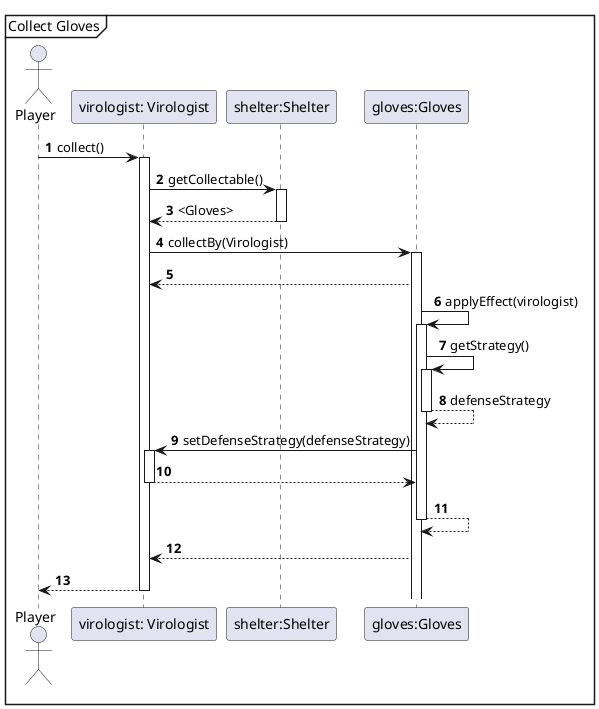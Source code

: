 @startuml
'https://plantuml.com/sequence-diagram

autonumber

mainframe Collect Gloves

actor Player

Player -> "virologist: Virologist": collect()
Activate "virologist: Virologist"

"virologist: Virologist" -> "shelter:Shelter": getCollectable()
Activate "shelter:Shelter"
"shelter:Shelter" --> "virologist: Virologist": <Gloves>
Deactivate "shelter:Shelter"

"virologist: Virologist" -> "gloves:Gloves": collectBy(Virologist)

Activate "gloves:Gloves"
"gloves:Gloves" --> "virologist: Virologist":


"gloves:Gloves" -> "gloves:Gloves"++ : applyEffect(virologist)

 "gloves:Gloves" -> "gloves:Gloves"++ : getStrategy()
 "gloves:Gloves" --> "gloves:Gloves"-- : defenseStrategy

 "gloves:Gloves" -> "virologist: Virologist"++: setDefenseStrategy(defenseStrategy)
"virologist: Virologist" --> "gloves:Gloves"--

"gloves:Gloves" --> "gloves:Gloves"
Deactivate "gloves:Gloves"
"gloves:Gloves" --> "virologist: Virologist"




"virologist: Virologist" --> Player



Deactivate "virologist: Virologist"



@enduml

@enduml